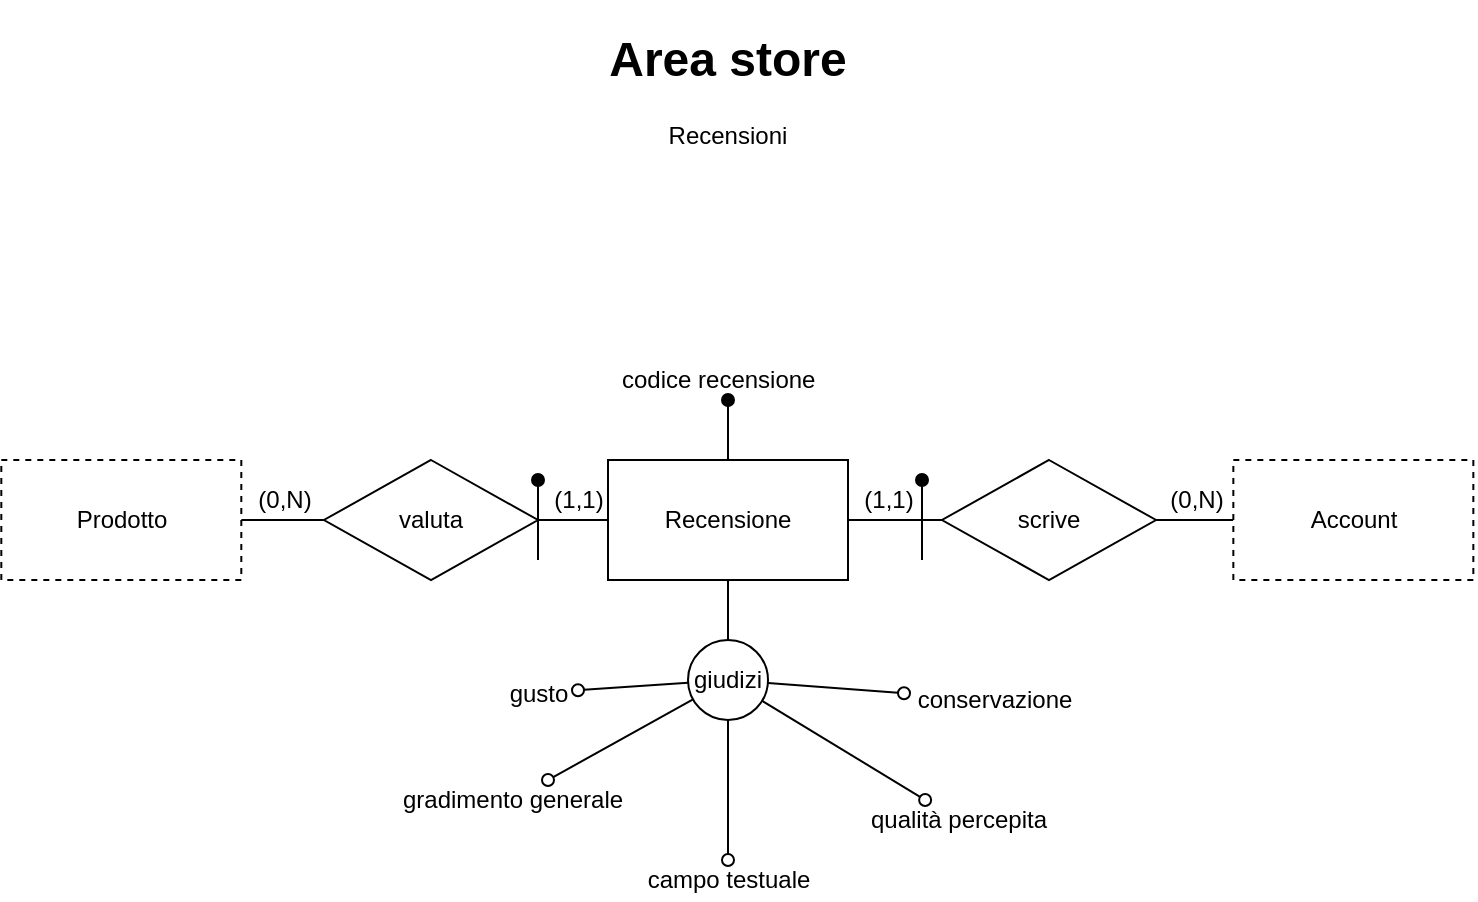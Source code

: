 <mxfile type="device" version="10.6.7"><diagram id="DgC1k0H6Ll9GfHIgp3VB" name="Page-1"><mxGraphModel grid="1" dx="514" dy="514" gridSize="10" guides="1" tooltips="1" connect="1" arrows="1" fold="1" page="1" pageScale="1" pageWidth="1169" pageHeight="827" math="0" shadow="0"><root><mxCell id="0"/><mxCell id="1" parent="0"/><mxCell id="lA6Lg595sPH860h9zMfe-1" value="&lt;h1&gt;Area store&lt;/h1&gt;&lt;div&gt;Recensioni&lt;/div&gt;" parent="1" style="text;html=1;strokeColor=none;fillColor=none;spacing=5;spacingTop=-20;whiteSpace=wrap;overflow=hidden;rounded=0;align=center;" vertex="1"><mxGeometry as="geometry" x="488" y="10" width="190" height="120"/></mxCell><mxCell id="lA6Lg595sPH860h9zMfe-9" parent="1" style="rounded=1;orthogonalLoop=1;jettySize=auto;html=1;endArrow=none;endFill=0;strokeWidth=1;" edge="1" source="lA6Lg595sPH860h9zMfe-12" target="lA6Lg595sPH860h9zMfe-7"><mxGeometry as="geometry" relative="1"/></mxCell><mxCell id="lA6Lg595sPH860h9zMfe-14" parent="1" style="edgeStyle=none;rounded=1;orthogonalLoop=1;jettySize=auto;html=1;endArrow=none;endFill=0;strokeWidth=1;" edge="1" source="lA6Lg595sPH860h9zMfe-2" target="lA6Lg595sPH860h9zMfe-23"><mxGeometry as="geometry" relative="1"><mxPoint as="targetPoint" x="583" y="320"/></mxGeometry></mxCell><mxCell id="lA6Lg595sPH860h9zMfe-42" parent="1" style="edgeStyle=none;rounded=1;orthogonalLoop=1;jettySize=auto;html=1;endArrow=oval;endFill=1;strokeWidth=1;align=center;" edge="1" source="lA6Lg595sPH860h9zMfe-2" target="lA6Lg595sPH860h9zMfe-43"><mxGeometry as="geometry" relative="1"><mxPoint as="targetPoint" x="583" y="200"/></mxGeometry></mxCell><mxCell id="lA6Lg595sPH860h9zMfe-2" value="Recensione&lt;br&gt;" parent="1" style="rounded=0;whiteSpace=wrap;html=1;align=center;" vertex="1"><mxGeometry as="geometry" x="523" y="230" width="120" height="60"/></mxCell><mxCell id="lA6Lg595sPH860h9zMfe-8" parent="1" style="rounded=1;orthogonalLoop=1;jettySize=auto;html=1;strokeWidth=1;endArrow=none;endFill=0;" edge="1" source="lA6Lg595sPH860h9zMfe-10" target="lA6Lg595sPH860h9zMfe-2"><mxGeometry as="geometry" relative="1"/></mxCell><mxCell id="lA6Lg595sPH860h9zMfe-6" value="Prodotto" parent="1" style="rounded=0;whiteSpace=wrap;html=1;align=center;dashed=1;" vertex="1"><mxGeometry as="geometry" x="219.655" y="230" width="120" height="60"/></mxCell><mxCell id="lA6Lg595sPH860h9zMfe-7" value="Account&lt;br&gt;" parent="1" style="rounded=0;whiteSpace=wrap;html=1;align=center;dashed=1;" vertex="1"><mxGeometry as="geometry" x="835.672" y="230" width="120" height="60"/></mxCell><mxCell id="lA6Lg595sPH860h9zMfe-34" parent="1" style="edgeStyle=none;rounded=1;orthogonalLoop=1;jettySize=auto;html=1;endArrow=oval;endFill=1;strokeWidth=1;align=center;" edge="1"><mxGeometry as="geometry" relative="1"><mxPoint as="targetPoint" x="488" y="240"/><mxPoint as="sourcePoint" x="488" y="280"/></mxGeometry></mxCell><mxCell id="lA6Lg595sPH860h9zMfe-10" value="valuta" parent="1" style="rhombus;whiteSpace=wrap;html=1;align=center;" vertex="1"><mxGeometry as="geometry" x="381" y="230" width="107" height="60"/></mxCell><mxCell id="lA6Lg595sPH860h9zMfe-11" parent="1" style="rounded=1;orthogonalLoop=1;jettySize=auto;html=1;strokeWidth=1;endArrow=none;endFill=0;" edge="1" source="lA6Lg595sPH860h9zMfe-6" target="lA6Lg595sPH860h9zMfe-10"><mxGeometry as="geometry" relative="1"><mxPoint as="sourcePoint" x="339.655" y="260"/><mxPoint as="targetPoint" x="523" y="260"/></mxGeometry></mxCell><mxCell id="lA6Lg595sPH860h9zMfe-12" value="scrive&lt;br&gt;" parent="1" style="rhombus;whiteSpace=wrap;html=1;align=center;" vertex="1"><mxGeometry as="geometry" x="690" y="230" width="107" height="60"/></mxCell><mxCell id="lA6Lg595sPH860h9zMfe-13" parent="1" style="rounded=1;orthogonalLoop=1;jettySize=auto;html=1;endArrow=none;endFill=0;strokeWidth=1;" edge="1" source="lA6Lg595sPH860h9zMfe-2" target="lA6Lg595sPH860h9zMfe-12"><mxGeometry as="geometry" relative="1"><mxPoint as="sourcePoint" x="643" y="260"/><mxPoint as="targetPoint" x="835.672" y="260"/></mxGeometry></mxCell><mxCell id="lA6Lg595sPH860h9zMfe-24" parent="1" style="edgeStyle=none;rounded=1;orthogonalLoop=1;jettySize=auto;html=1;endArrow=oval;endFill=0;strokeWidth=1;align=center;" edge="1" source="lA6Lg595sPH860h9zMfe-23" target="lA6Lg595sPH860h9zMfe-30"><mxGeometry as="geometry" relative="1"><mxPoint as="targetPoint" x="678" y="346.985"/></mxGeometry></mxCell><mxCell id="lA6Lg595sPH860h9zMfe-25" parent="1" style="edgeStyle=none;rounded=1;orthogonalLoop=1;jettySize=auto;html=1;endArrow=oval;endFill=0;strokeWidth=1;align=center;" edge="1" source="lA6Lg595sPH860h9zMfe-23" target="lA6Lg595sPH860h9zMfe-29"><mxGeometry as="geometry" relative="1"/></mxCell><mxCell id="lA6Lg595sPH860h9zMfe-26" parent="1" style="edgeStyle=none;rounded=1;orthogonalLoop=1;jettySize=auto;html=1;endArrow=oval;endFill=0;strokeWidth=1;align=center;" edge="1" source="lA6Lg595sPH860h9zMfe-23" target="lA6Lg595sPH860h9zMfe-31"><mxGeometry as="geometry" relative="1"/></mxCell><mxCell id="lA6Lg595sPH860h9zMfe-27" parent="1" style="edgeStyle=none;rounded=1;orthogonalLoop=1;jettySize=auto;html=1;endArrow=oval;endFill=0;strokeWidth=1;align=center;" edge="1" source="lA6Lg595sPH860h9zMfe-23" target="lA6Lg595sPH860h9zMfe-32"><mxGeometry as="geometry" relative="1"><mxPoint as="targetPoint" x="503.833" y="390"/></mxGeometry></mxCell><mxCell id="lA6Lg595sPH860h9zMfe-28" parent="1" style="edgeStyle=none;rounded=1;orthogonalLoop=1;jettySize=auto;html=1;endArrow=oval;endFill=0;strokeWidth=1;align=center;" edge="1" source="lA6Lg595sPH860h9zMfe-23" target="lA6Lg595sPH860h9zMfe-33"><mxGeometry as="geometry" relative="1"><mxPoint as="targetPoint" x="520" y="347.59"/></mxGeometry></mxCell><mxCell id="lA6Lg595sPH860h9zMfe-23" value="giudizi" parent="1" style="ellipse;whiteSpace=wrap;html=1;aspect=fixed;align=center;" vertex="1"><mxGeometry as="geometry" x="563" y="320" width="40" height="40"/></mxCell><mxCell id="lA6Lg595sPH860h9zMfe-29" value="qualità percepita&lt;br&gt;" parent="1" style="text;html=1;resizable=0;points=[];autosize=1;align=center;verticalAlign=top;spacingTop=-4;" vertex="1"><mxGeometry as="geometry" x="648" y="400" width="100" height="20"/></mxCell><mxCell id="lA6Lg595sPH860h9zMfe-30" value="conservazione&lt;br&gt;" parent="1" style="text;html=1;resizable=0;points=[];autosize=1;align=center;verticalAlign=top;spacingTop=-4;" vertex="1"><mxGeometry as="geometry" x="671" y="340" width="90" height="20"/></mxCell><mxCell id="lA6Lg595sPH860h9zMfe-31" value="campo testuale&lt;br&gt;" parent="1" style="text;html=1;resizable=0;points=[];autosize=1;align=center;verticalAlign=top;spacingTop=-4;" vertex="1"><mxGeometry as="geometry" x="533" y="430" width="100" height="20"/></mxCell><mxCell id="lA6Lg595sPH860h9zMfe-32" value="gradimento generale&lt;br&gt;" parent="1" style="text;html=1;resizable=0;points=[];autosize=1;align=center;verticalAlign=top;spacingTop=-4;" vertex="1"><mxGeometry as="geometry" x="410" y="390" width="130" height="20"/></mxCell><mxCell id="lA6Lg595sPH860h9zMfe-33" value="gusto&lt;br&gt;" parent="1" style="text;html=1;resizable=0;points=[];autosize=1;align=center;verticalAlign=top;spacingTop=-4;" vertex="1"><mxGeometry as="geometry" x="468" y="336.5" width="40" height="20"/></mxCell><mxCell id="lA6Lg595sPH860h9zMfe-35" parent="1" style="edgeStyle=none;rounded=1;orthogonalLoop=1;jettySize=auto;html=1;endArrow=oval;endFill=1;strokeWidth=1;align=center;" edge="1"><mxGeometry as="geometry" relative="1"><mxPoint as="targetPoint" x="680" y="240"/><mxPoint as="sourcePoint" x="680" y="280"/></mxGeometry></mxCell><mxCell id="lA6Lg595sPH860h9zMfe-36" value="(0,N)&lt;br&gt;" parent="1" style="text;html=1;resizable=0;points=[];autosize=1;align=center;verticalAlign=top;spacingTop=-4;" vertex="1"><mxGeometry as="geometry" x="341" y="240" width="40" height="20"/></mxCell><mxCell id="lA6Lg595sPH860h9zMfe-37" value="(1,1)&lt;br&gt;" parent="1" style="text;html=1;resizable=0;points=[];autosize=1;align=center;verticalAlign=top;spacingTop=-4;" vertex="1"><mxGeometry as="geometry" x="488" y="240" width="40" height="20"/></mxCell><mxCell id="lA6Lg595sPH860h9zMfe-40" value="(1,1)&lt;br&gt;" parent="1" style="text;html=1;resizable=0;points=[];autosize=1;align=center;verticalAlign=top;spacingTop=-4;" vertex="1"><mxGeometry as="geometry" x="643" y="240" width="40" height="20"/></mxCell><mxCell id="lA6Lg595sPH860h9zMfe-41" value="(0,N)&lt;br&gt;" parent="1" style="text;html=1;resizable=0;points=[];autosize=1;align=center;verticalAlign=top;spacingTop=-4;" vertex="1"><mxGeometry as="geometry" x="796.897" y="240" width="40" height="20"/></mxCell><mxCell id="lA6Lg595sPH860h9zMfe-43" value="codice recensione&lt;br&gt;" parent="1" style="text;html=1;resizable=0;points=[];autosize=1;align=left;verticalAlign=top;spacingTop=-4;" vertex="1"><mxGeometry as="geometry" x="528" y="180" width="110" height="20"/></mxCell></root></mxGraphModel></diagram></mxfile>